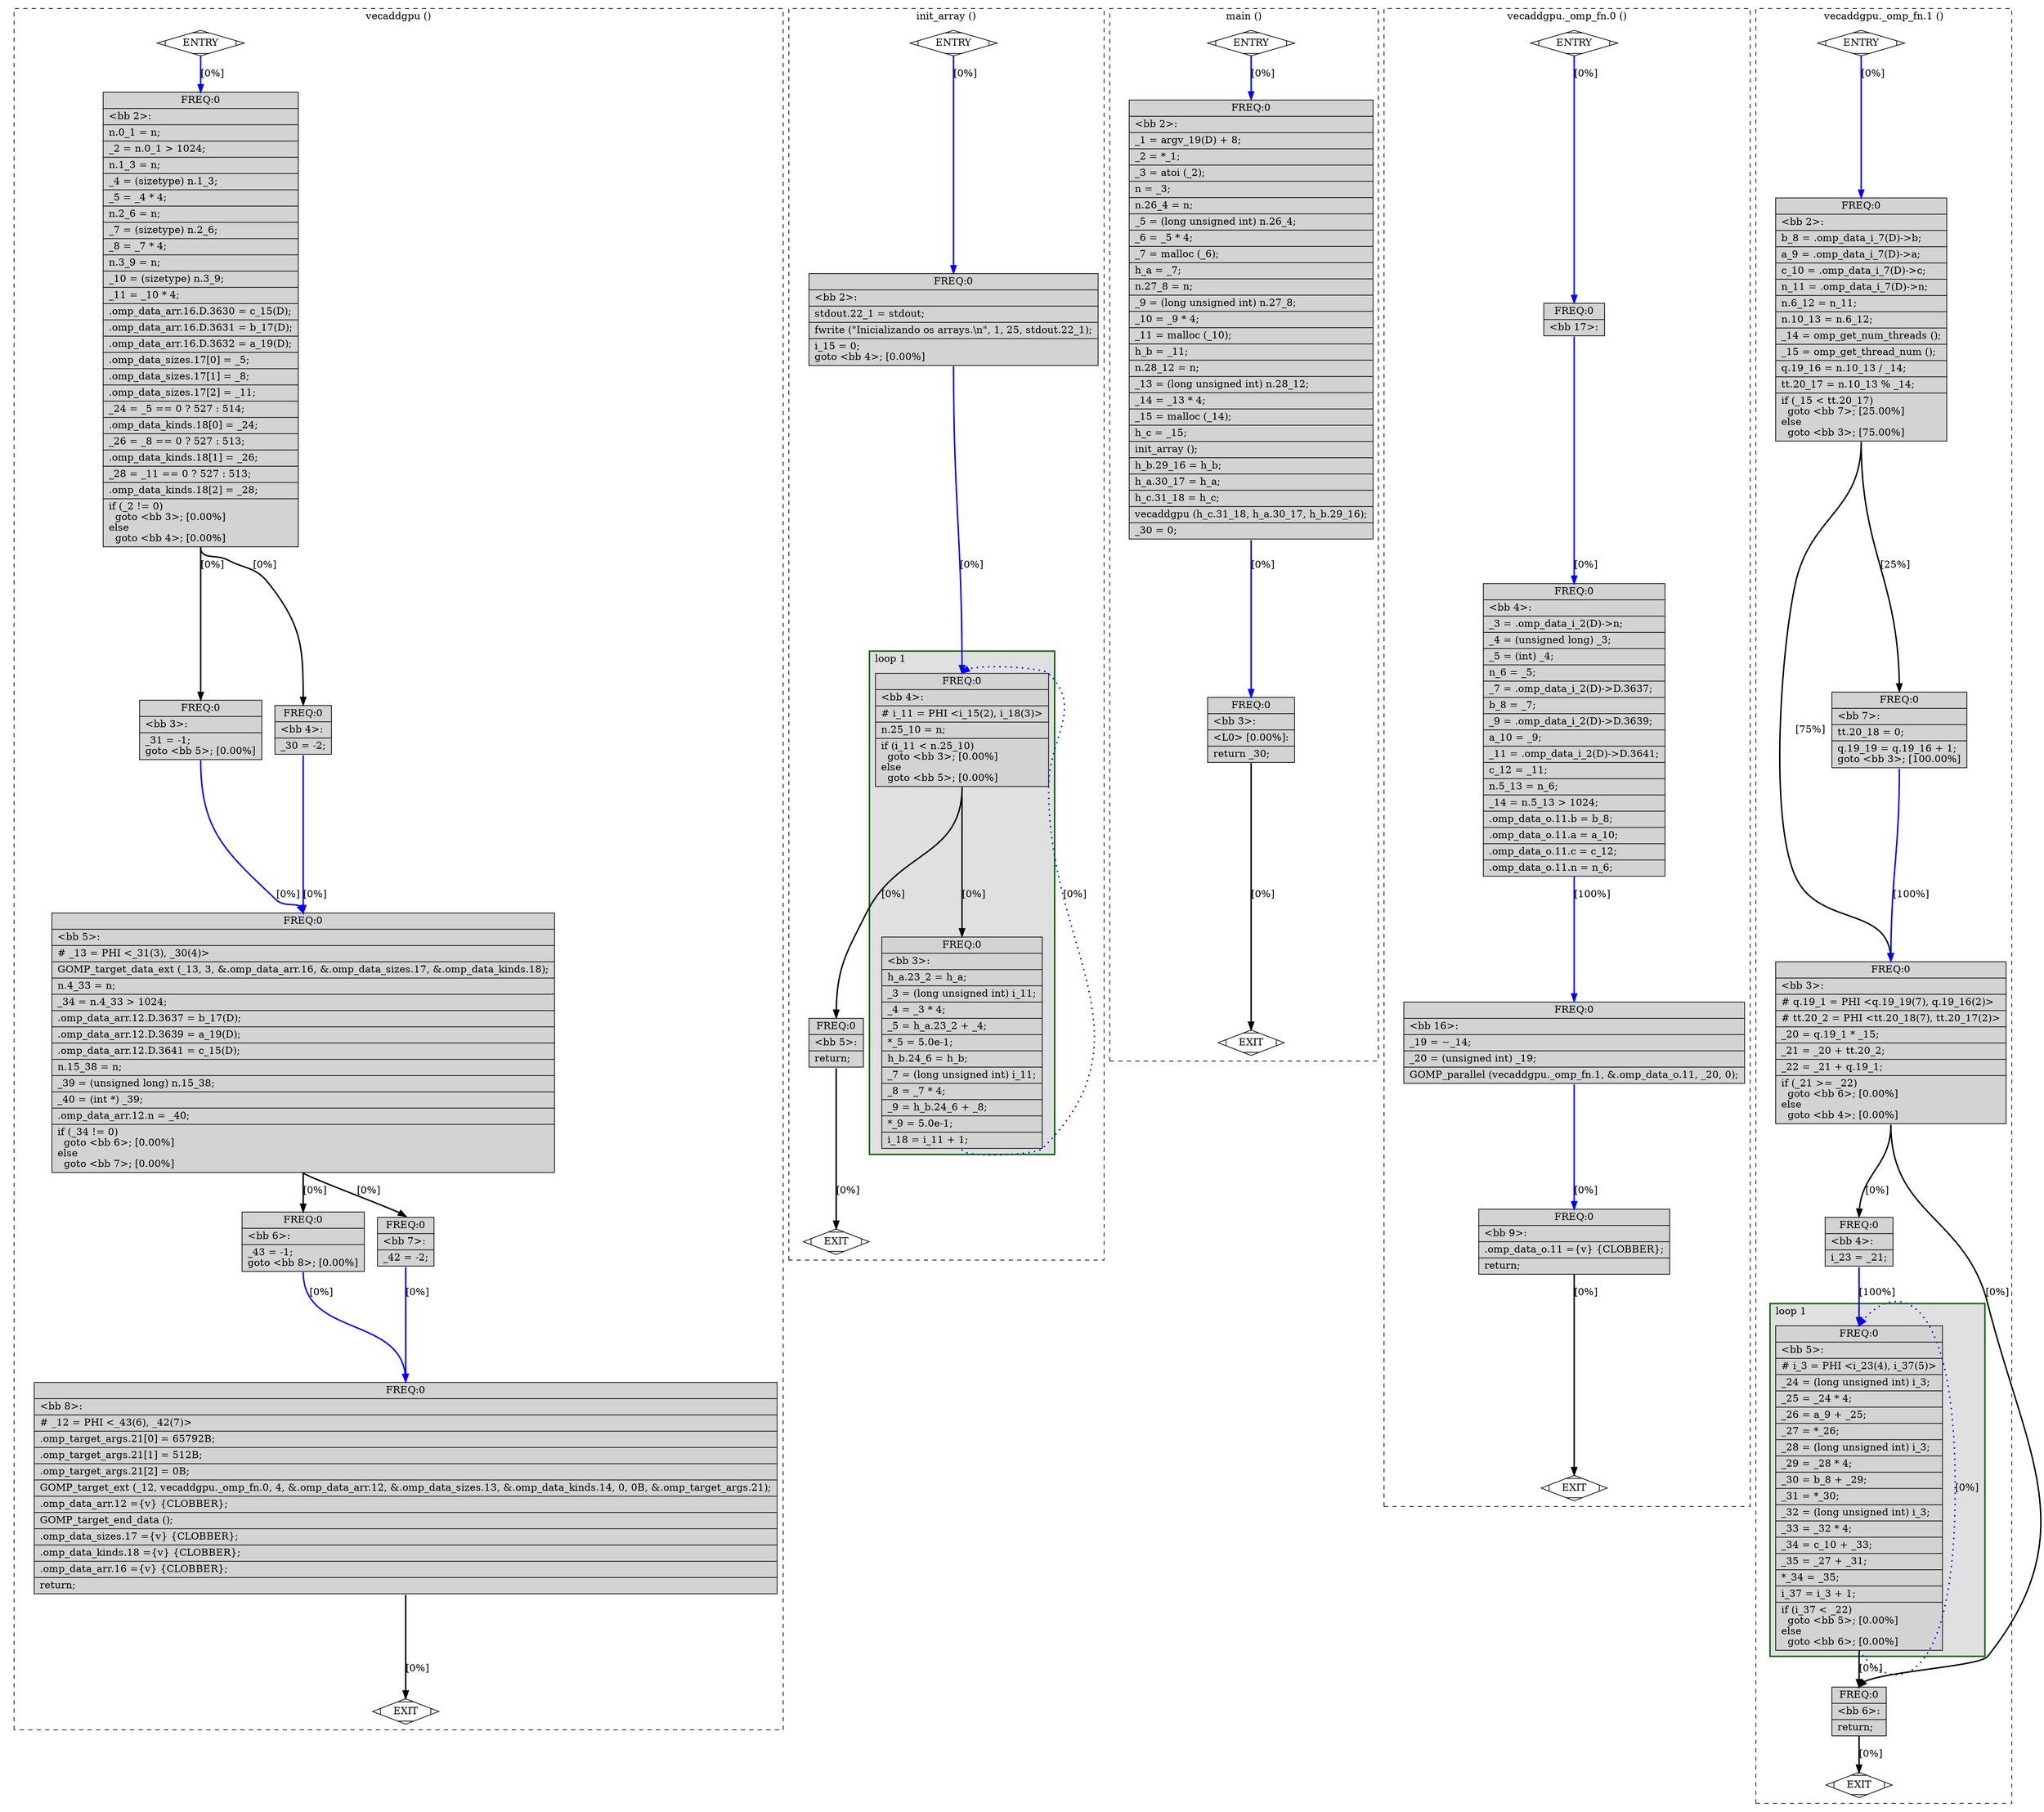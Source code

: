 digraph "example-target.c.086t.fixup_cfg4" {
overlap=false;
subgraph "cluster_vecaddgpu" {
	style="dashed";
	color="black";
	label="vecaddgpu ()";
	fn_2_basic_block_0 [shape=Mdiamond,style=filled,fillcolor=white,label="ENTRY"];

	fn_2_basic_block_1 [shape=Mdiamond,style=filled,fillcolor=white,label="EXIT"];

	fn_2_basic_block_2 [shape=record,style=filled,fillcolor=lightgrey,label="{ FREQ:0 |\<bb\ 2\>:\l\
|n.0_1\ =\ n;\l\
|_2\ =\ n.0_1\ \>\ 1024;\l\
|n.1_3\ =\ n;\l\
|_4\ =\ (sizetype)\ n.1_3;\l\
|_5\ =\ _4\ *\ 4;\l\
|n.2_6\ =\ n;\l\
|_7\ =\ (sizetype)\ n.2_6;\l\
|_8\ =\ _7\ *\ 4;\l\
|n.3_9\ =\ n;\l\
|_10\ =\ (sizetype)\ n.3_9;\l\
|_11\ =\ _10\ *\ 4;\l\
|.omp_data_arr.16.D.3630\ =\ c_15(D);\l\
|.omp_data_arr.16.D.3631\ =\ b_17(D);\l\
|.omp_data_arr.16.D.3632\ =\ a_19(D);\l\
|.omp_data_sizes.17[0]\ =\ _5;\l\
|.omp_data_sizes.17[1]\ =\ _8;\l\
|.omp_data_sizes.17[2]\ =\ _11;\l\
|_24\ =\ _5\ ==\ 0\ ?\ 527\ :\ 514;\l\
|.omp_data_kinds.18[0]\ =\ _24;\l\
|_26\ =\ _8\ ==\ 0\ ?\ 527\ :\ 513;\l\
|.omp_data_kinds.18[1]\ =\ _26;\l\
|_28\ =\ _11\ ==\ 0\ ?\ 527\ :\ 513;\l\
|.omp_data_kinds.18[2]\ =\ _28;\l\
|if\ (_2\ !=\ 0)\l\
\ \ goto\ \<bb\ 3\>;\ [0.00%]\l\
else\l\
\ \ goto\ \<bb\ 4\>;\ [0.00%]\l\
}"];

	fn_2_basic_block_3 [shape=record,style=filled,fillcolor=lightgrey,label="{ FREQ:0 |\<bb\ 3\>:\l\
|_31\ =\ -1;\l\
goto\ \<bb\ 5\>;\ [0.00%]\l\
}"];

	fn_2_basic_block_4 [shape=record,style=filled,fillcolor=lightgrey,label="{ FREQ:0 |\<bb\ 4\>:\l\
|_30\ =\ -2;\l\
}"];

	fn_2_basic_block_5 [shape=record,style=filled,fillcolor=lightgrey,label="{ FREQ:0 |\<bb\ 5\>:\l\
|#\ _13\ =\ PHI\ \<_31(3),\ _30(4)\>\l\
|GOMP_target_data_ext\ (_13,\ 3,\ &.omp_data_arr.16,\ &.omp_data_sizes.17,\ &.omp_data_kinds.18);\l\
|n.4_33\ =\ n;\l\
|_34\ =\ n.4_33\ \>\ 1024;\l\
|.omp_data_arr.12.D.3637\ =\ b_17(D);\l\
|.omp_data_arr.12.D.3639\ =\ a_19(D);\l\
|.omp_data_arr.12.D.3641\ =\ c_15(D);\l\
|n.15_38\ =\ n;\l\
|_39\ =\ (unsigned\ long)\ n.15_38;\l\
|_40\ =\ (int\ *)\ _39;\l\
|.omp_data_arr.12.n\ =\ _40;\l\
|if\ (_34\ !=\ 0)\l\
\ \ goto\ \<bb\ 6\>;\ [0.00%]\l\
else\l\
\ \ goto\ \<bb\ 7\>;\ [0.00%]\l\
}"];

	fn_2_basic_block_6 [shape=record,style=filled,fillcolor=lightgrey,label="{ FREQ:0 |\<bb\ 6\>:\l\
|_43\ =\ -1;\l\
goto\ \<bb\ 8\>;\ [0.00%]\l\
}"];

	fn_2_basic_block_7 [shape=record,style=filled,fillcolor=lightgrey,label="{ FREQ:0 |\<bb\ 7\>:\l\
|_42\ =\ -2;\l\
}"];

	fn_2_basic_block_8 [shape=record,style=filled,fillcolor=lightgrey,label="{ FREQ:0 |\<bb\ 8\>:\l\
|#\ _12\ =\ PHI\ \<_43(6),\ _42(7)\>\l\
|.omp_target_args.21[0]\ =\ 65792B;\l\
|.omp_target_args.21[1]\ =\ 512B;\l\
|.omp_target_args.21[2]\ =\ 0B;\l\
|GOMP_target_ext\ (_12,\ vecaddgpu._omp_fn.0,\ 4,\ &.omp_data_arr.12,\ &.omp_data_sizes.13,\ &.omp_data_kinds.14,\ 0,\ 0B,\ &.omp_target_args.21);\l\
|.omp_data_arr.12\ =\{v\}\ \{CLOBBER\};\l\
|GOMP_target_end_data\ ();\l\
|.omp_data_sizes.17\ =\{v\}\ \{CLOBBER\};\l\
|.omp_data_kinds.18\ =\{v\}\ \{CLOBBER\};\l\
|.omp_data_arr.16\ =\{v\}\ \{CLOBBER\};\l\
|return;\l\
}"];

	fn_2_basic_block_0:s -> fn_2_basic_block_2:n [style="solid,bold",color=blue,weight=100,constraint=true, label="[0%]"];
	fn_2_basic_block_2:s -> fn_2_basic_block_3:n [style="solid,bold",color=black,weight=10,constraint=true, label="[0%]"];
	fn_2_basic_block_2:s -> fn_2_basic_block_4:n [style="solid,bold",color=black,weight=10,constraint=true, label="[0%]"];
	fn_2_basic_block_3:s -> fn_2_basic_block_5:n [style="solid,bold",color=blue,weight=100,constraint=true, label="[0%]"];
	fn_2_basic_block_4:s -> fn_2_basic_block_5:n [style="solid,bold",color=blue,weight=100,constraint=true, label="[0%]"];
	fn_2_basic_block_5:s -> fn_2_basic_block_6:n [style="solid,bold",color=black,weight=10,constraint=true, label="[0%]"];
	fn_2_basic_block_5:s -> fn_2_basic_block_7:n [style="solid,bold",color=black,weight=10,constraint=true, label="[0%]"];
	fn_2_basic_block_6:s -> fn_2_basic_block_8:n [style="solid,bold",color=blue,weight=100,constraint=true, label="[0%]"];
	fn_2_basic_block_7:s -> fn_2_basic_block_8:n [style="solid,bold",color=blue,weight=100,constraint=true, label="[0%]"];
	fn_2_basic_block_8:s -> fn_2_basic_block_1:n [style="solid,bold",color=black,weight=10,constraint=true, label="[0%]"];
	fn_2_basic_block_0:s -> fn_2_basic_block_1:n [style="invis",constraint=true];
}
subgraph "cluster_init_array" {
	style="dashed";
	color="black";
	label="init_array ()";
	subgraph cluster_3_1 {
	style="filled";
	color="darkgreen";
	fillcolor="grey88";
	label="loop 1";
	labeljust=l;
	penwidth=2;
	fn_3_basic_block_4 [shape=record,style=filled,fillcolor=lightgrey,label="{ FREQ:0 |\<bb\ 4\>:\l\
|#\ i_11\ =\ PHI\ \<i_15(2),\ i_18(3)\>\l\
|n.25_10\ =\ n;\l\
|if\ (i_11\ \<\ n.25_10)\l\
\ \ goto\ \<bb\ 3\>;\ [0.00%]\l\
else\l\
\ \ goto\ \<bb\ 5\>;\ [0.00%]\l\
}"];

	fn_3_basic_block_3 [shape=record,style=filled,fillcolor=lightgrey,label="{ FREQ:0 |\<bb\ 3\>:\l\
|h_a.23_2\ =\ h_a;\l\
|_3\ =\ (long\ unsigned\ int)\ i_11;\l\
|_4\ =\ _3\ *\ 4;\l\
|_5\ =\ h_a.23_2\ +\ _4;\l\
|*_5\ =\ 5.0e-1;\l\
|h_b.24_6\ =\ h_b;\l\
|_7\ =\ (long\ unsigned\ int)\ i_11;\l\
|_8\ =\ _7\ *\ 4;\l\
|_9\ =\ h_b.24_6\ +\ _8;\l\
|*_9\ =\ 5.0e-1;\l\
|i_18\ =\ i_11\ +\ 1;\l\
}"];

	}
	fn_3_basic_block_0 [shape=Mdiamond,style=filled,fillcolor=white,label="ENTRY"];

	fn_3_basic_block_1 [shape=Mdiamond,style=filled,fillcolor=white,label="EXIT"];

	fn_3_basic_block_2 [shape=record,style=filled,fillcolor=lightgrey,label="{ FREQ:0 |\<bb\ 2\>:\l\
|stdout.22_1\ =\ stdout;\l\
|fwrite\ (\"Inicializando\ os\ arrays.\\n\",\ 1,\ 25,\ stdout.22_1);\l\
|i_15\ =\ 0;\l\
goto\ \<bb\ 4\>;\ [0.00%]\l\
}"];

	fn_3_basic_block_5 [shape=record,style=filled,fillcolor=lightgrey,label="{ FREQ:0 |\<bb\ 5\>:\l\
|return;\l\
}"];

	fn_3_basic_block_0:s -> fn_3_basic_block_2:n [style="solid,bold",color=blue,weight=100,constraint=true, label="[0%]"];
	fn_3_basic_block_2:s -> fn_3_basic_block_4:n [style="solid,bold",color=blue,weight=100,constraint=true, label="[0%]"];
	fn_3_basic_block_3:s -> fn_3_basic_block_4:n [style="dotted,bold",color=blue,weight=10,constraint=false, label="[0%]"];
	fn_3_basic_block_4:s -> fn_3_basic_block_3:n [style="solid,bold",color=black,weight=10,constraint=true, label="[0%]"];
	fn_3_basic_block_4:s -> fn_3_basic_block_5:n [style="solid,bold",color=black,weight=10,constraint=true, label="[0%]"];
	fn_3_basic_block_5:s -> fn_3_basic_block_1:n [style="solid,bold",color=black,weight=10,constraint=true, label="[0%]"];
	fn_3_basic_block_0:s -> fn_3_basic_block_1:n [style="invis",constraint=true];
}
subgraph "cluster_main" {
	style="dashed";
	color="black";
	label="main ()";
	fn_4_basic_block_0 [shape=Mdiamond,style=filled,fillcolor=white,label="ENTRY"];

	fn_4_basic_block_1 [shape=Mdiamond,style=filled,fillcolor=white,label="EXIT"];

	fn_4_basic_block_2 [shape=record,style=filled,fillcolor=lightgrey,label="{ FREQ:0 |\<bb\ 2\>:\l\
|_1\ =\ argv_19(D)\ +\ 8;\l\
|_2\ =\ *_1;\l\
|_3\ =\ atoi\ (_2);\l\
|n\ =\ _3;\l\
|n.26_4\ =\ n;\l\
|_5\ =\ (long\ unsigned\ int)\ n.26_4;\l\
|_6\ =\ _5\ *\ 4;\l\
|_7\ =\ malloc\ (_6);\l\
|h_a\ =\ _7;\l\
|n.27_8\ =\ n;\l\
|_9\ =\ (long\ unsigned\ int)\ n.27_8;\l\
|_10\ =\ _9\ *\ 4;\l\
|_11\ =\ malloc\ (_10);\l\
|h_b\ =\ _11;\l\
|n.28_12\ =\ n;\l\
|_13\ =\ (long\ unsigned\ int)\ n.28_12;\l\
|_14\ =\ _13\ *\ 4;\l\
|_15\ =\ malloc\ (_14);\l\
|h_c\ =\ _15;\l\
|init_array\ ();\l\
|h_b.29_16\ =\ h_b;\l\
|h_a.30_17\ =\ h_a;\l\
|h_c.31_18\ =\ h_c;\l\
|vecaddgpu\ (h_c.31_18,\ h_a.30_17,\ h_b.29_16);\l\
|_30\ =\ 0;\l\
}"];

	fn_4_basic_block_3 [shape=record,style=filled,fillcolor=lightgrey,label="{ FREQ:0 |\<bb\ 3\>:\l\
|\<L0\>\ [0.00%]:\l\
|return\ _30;\l\
}"];

	fn_4_basic_block_0:s -> fn_4_basic_block_2:n [style="solid,bold",color=blue,weight=100,constraint=true, label="[0%]"];
	fn_4_basic_block_2:s -> fn_4_basic_block_3:n [style="solid,bold",color=blue,weight=100,constraint=true, label="[0%]"];
	fn_4_basic_block_3:s -> fn_4_basic_block_1:n [style="solid,bold",color=black,weight=10,constraint=true, label="[0%]"];
	fn_4_basic_block_0:s -> fn_4_basic_block_1:n [style="invis",constraint=true];
}
subgraph "cluster_vecaddgpu._omp_fn.0" {
	style="dashed";
	color="black";
	label="vecaddgpu._omp_fn.0 ()";
	fn_5_basic_block_0 [shape=Mdiamond,style=filled,fillcolor=white,label="ENTRY"];

	fn_5_basic_block_1 [shape=Mdiamond,style=filled,fillcolor=white,label="EXIT"];

	fn_5_basic_block_17 [shape=record,style=filled,fillcolor=lightgrey,label="{ FREQ:0 |\<bb\ 17\>:\l\
}"];

	fn_5_basic_block_4 [shape=record,style=filled,fillcolor=lightgrey,label="{ FREQ:0 |\<bb\ 4\>:\l\
|_3\ =\ .omp_data_i_2(D)-\>n;\l\
|_4\ =\ (unsigned\ long)\ _3;\l\
|_5\ =\ (int)\ _4;\l\
|n_6\ =\ _5;\l\
|_7\ =\ .omp_data_i_2(D)-\>D.3637;\l\
|b_8\ =\ _7;\l\
|_9\ =\ .omp_data_i_2(D)-\>D.3639;\l\
|a_10\ =\ _9;\l\
|_11\ =\ .omp_data_i_2(D)-\>D.3641;\l\
|c_12\ =\ _11;\l\
|n.5_13\ =\ n_6;\l\
|_14\ =\ n.5_13\ \>\ 1024;\l\
|.omp_data_o.11.b\ =\ b_8;\l\
|.omp_data_o.11.a\ =\ a_10;\l\
|.omp_data_o.11.c\ =\ c_12;\l\
|.omp_data_o.11.n\ =\ n_6;\l\
}"];

	fn_5_basic_block_16 [shape=record,style=filled,fillcolor=lightgrey,label="{ FREQ:0 |\<bb\ 16\>:\l\
|_19\ =\ ~_14;\l\
|_20\ =\ (unsigned\ int)\ _19;\l\
|GOMP_parallel\ (vecaddgpu._omp_fn.1,\ &.omp_data_o.11,\ _20,\ 0);\l\
}"];

	fn_5_basic_block_9 [shape=record,style=filled,fillcolor=lightgrey,label="{ FREQ:0 |\<bb\ 9\>:\l\
|.omp_data_o.11\ =\{v\}\ \{CLOBBER\};\l\
|return;\l\
}"];

	fn_5_basic_block_0:s -> fn_5_basic_block_17:n [style="solid,bold",color=blue,weight=100,constraint=true, label="[0%]"];
	fn_5_basic_block_17:s -> fn_5_basic_block_4:n [style="solid,bold",color=blue,weight=100,constraint=true, label="[0%]"];
	fn_5_basic_block_4:s -> fn_5_basic_block_16:n [style="solid,bold",color=blue,weight=100,constraint=true, label="[100%]"];
	fn_5_basic_block_16:s -> fn_5_basic_block_9:n [style="solid,bold",color=blue,weight=100,constraint=true, label="[0%]"];
	fn_5_basic_block_9:s -> fn_5_basic_block_1:n [style="solid,bold",color=black,weight=10,constraint=true, label="[0%]"];
	fn_5_basic_block_0:s -> fn_5_basic_block_1:n [style="invis",constraint=true];
}
subgraph "cluster_vecaddgpu._omp_fn.1" {
	style="dashed";
	color="black";
	label="vecaddgpu._omp_fn.1 ()";
	subgraph cluster_6_1 {
	style="filled";
	color="darkgreen";
	fillcolor="grey88";
	label="loop 1";
	labeljust=l;
	penwidth=2;
	fn_6_basic_block_5 [shape=record,style=filled,fillcolor=lightgrey,label="{ FREQ:0 |\<bb\ 5\>:\l\
|#\ i_3\ =\ PHI\ \<i_23(4),\ i_37(5)\>\l\
|_24\ =\ (long\ unsigned\ int)\ i_3;\l\
|_25\ =\ _24\ *\ 4;\l\
|_26\ =\ a_9\ +\ _25;\l\
|_27\ =\ *_26;\l\
|_28\ =\ (long\ unsigned\ int)\ i_3;\l\
|_29\ =\ _28\ *\ 4;\l\
|_30\ =\ b_8\ +\ _29;\l\
|_31\ =\ *_30;\l\
|_32\ =\ (long\ unsigned\ int)\ i_3;\l\
|_33\ =\ _32\ *\ 4;\l\
|_34\ =\ c_10\ +\ _33;\l\
|_35\ =\ _27\ +\ _31;\l\
|*_34\ =\ _35;\l\
|i_37\ =\ i_3\ +\ 1;\l\
|if\ (i_37\ \<\ _22)\l\
\ \ goto\ \<bb\ 5\>;\ [0.00%]\l\
else\l\
\ \ goto\ \<bb\ 6\>;\ [0.00%]\l\
}"];

	}
	fn_6_basic_block_0 [shape=Mdiamond,style=filled,fillcolor=white,label="ENTRY"];

	fn_6_basic_block_1 [shape=Mdiamond,style=filled,fillcolor=white,label="EXIT"];

	fn_6_basic_block_2 [shape=record,style=filled,fillcolor=lightgrey,label="{ FREQ:0 |\<bb\ 2\>:\l\
|b_8\ =\ .omp_data_i_7(D)-\>b;\l\
|a_9\ =\ .omp_data_i_7(D)-\>a;\l\
|c_10\ =\ .omp_data_i_7(D)-\>c;\l\
|n_11\ =\ .omp_data_i_7(D)-\>n;\l\
|n.6_12\ =\ n_11;\l\
|n.10_13\ =\ n.6_12;\l\
|_14\ =\ omp_get_num_threads\ ();\l\
|_15\ =\ omp_get_thread_num\ ();\l\
|q.19_16\ =\ n.10_13\ /\ _14;\l\
|tt.20_17\ =\ n.10_13\ %\ _14;\l\
|if\ (_15\ \<\ tt.20_17)\l\
\ \ goto\ \<bb\ 7\>;\ [25.00%]\l\
else\l\
\ \ goto\ \<bb\ 3\>;\ [75.00%]\l\
}"];

	fn_6_basic_block_3 [shape=record,style=filled,fillcolor=lightgrey,label="{ FREQ:0 |\<bb\ 3\>:\l\
|#\ q.19_1\ =\ PHI\ \<q.19_19(7),\ q.19_16(2)\>\l\
|#\ tt.20_2\ =\ PHI\ \<tt.20_18(7),\ tt.20_17(2)\>\l\
|_20\ =\ q.19_1\ *\ _15;\l\
|_21\ =\ _20\ +\ tt.20_2;\l\
|_22\ =\ _21\ +\ q.19_1;\l\
|if\ (_21\ \>=\ _22)\l\
\ \ goto\ \<bb\ 6\>;\ [0.00%]\l\
else\l\
\ \ goto\ \<bb\ 4\>;\ [0.00%]\l\
}"];

	fn_6_basic_block_4 [shape=record,style=filled,fillcolor=lightgrey,label="{ FREQ:0 |\<bb\ 4\>:\l\
|i_23\ =\ _21;\l\
}"];

	fn_6_basic_block_6 [shape=record,style=filled,fillcolor=lightgrey,label="{ FREQ:0 |\<bb\ 6\>:\l\
|return;\l\
}"];

	fn_6_basic_block_7 [shape=record,style=filled,fillcolor=lightgrey,label="{ FREQ:0 |\<bb\ 7\>:\l\
|tt.20_18\ =\ 0;\l\
|q.19_19\ =\ q.19_16\ +\ 1;\l\
goto\ \<bb\ 3\>;\ [100.00%]\l\
}"];

	fn_6_basic_block_0:s -> fn_6_basic_block_2:n [style="solid,bold",color=blue,weight=100,constraint=true, label="[0%]"];
	fn_6_basic_block_2:s -> fn_6_basic_block_7:n [style="solid,bold",color=black,weight=10,constraint=true, label="[25%]"];
	fn_6_basic_block_2:s -> fn_6_basic_block_3:n [style="solid,bold",color=black,weight=10,constraint=true, label="[75%]"];
	fn_6_basic_block_3:s -> fn_6_basic_block_4:n [style="solid,bold",color=black,weight=10,constraint=true, label="[0%]"];
	fn_6_basic_block_3:s -> fn_6_basic_block_6:n [style="solid,bold",color=black,weight=10,constraint=true, label="[0%]"];
	fn_6_basic_block_4:s -> fn_6_basic_block_5:n [style="solid,bold",color=blue,weight=100,constraint=true, label="[100%]"];
	fn_6_basic_block_5:s -> fn_6_basic_block_5:n [style="dotted,bold",color=blue,weight=10,constraint=false, label="[0%]"];
	fn_6_basic_block_5:s -> fn_6_basic_block_6:n [style="solid,bold",color=black,weight=10,constraint=true, label="[0%]"];
	fn_6_basic_block_6:s -> fn_6_basic_block_1:n [style="solid,bold",color=black,weight=10,constraint=true, label="[0%]"];
	fn_6_basic_block_7:s -> fn_6_basic_block_3:n [style="solid,bold",color=blue,weight=100,constraint=true, label="[100%]"];
	fn_6_basic_block_0:s -> fn_6_basic_block_1:n [style="invis",constraint=true];
}
}

